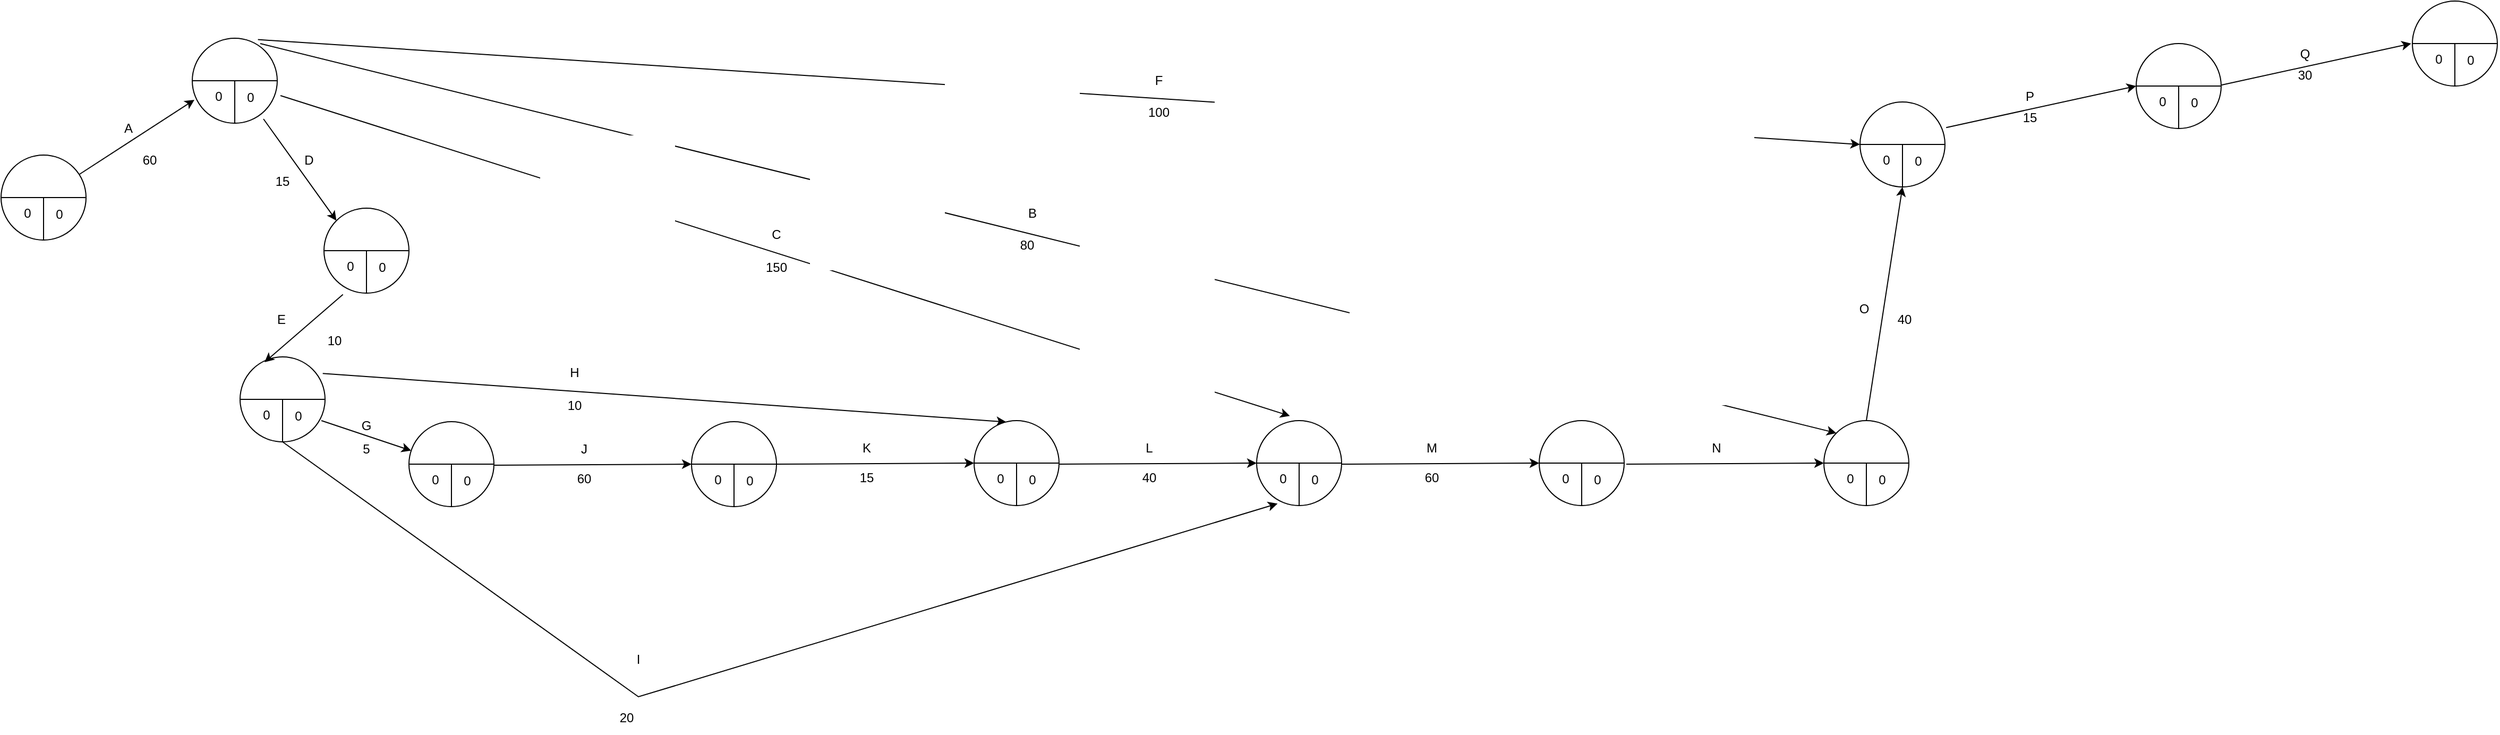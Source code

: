 <mxfile version="20.3.7" type="github">
  <diagram id="4UE8-Jyu3kTv8KnOeni6" name="Stránka-1">
    <mxGraphModel dx="1209" dy="1843" grid="1" gridSize="10" guides="1" tooltips="1" connect="1" arrows="1" fold="1" page="1" pageScale="1" pageWidth="827" pageHeight="1169" math="0" shadow="0">
      <root>
        <mxCell id="0" />
        <mxCell id="1" parent="0" />
        <mxCell id="TP10MBpGBiV2c0ffZKtO-1" value="" style="ellipse;whiteSpace=wrap;html=1;aspect=fixed;" vertex="1" parent="1">
          <mxGeometry x="210" y="-40" width="80" height="80" as="geometry" />
        </mxCell>
        <mxCell id="TP10MBpGBiV2c0ffZKtO-2" value="" style="endArrow=none;html=1;rounded=0;entryX=0;entryY=0.5;entryDx=0;entryDy=0;exitX=1;exitY=0.5;exitDx=0;exitDy=0;" edge="1" parent="1" source="TP10MBpGBiV2c0ffZKtO-1" target="TP10MBpGBiV2c0ffZKtO-1">
          <mxGeometry width="50" height="50" relative="1" as="geometry">
            <mxPoint x="510" y="220" as="sourcePoint" />
            <mxPoint x="560" y="170" as="targetPoint" />
          </mxGeometry>
        </mxCell>
        <mxCell id="TP10MBpGBiV2c0ffZKtO-3" value="" style="endArrow=none;html=1;rounded=0;exitX=0.5;exitY=1;exitDx=0;exitDy=0;" edge="1" parent="1" source="TP10MBpGBiV2c0ffZKtO-1">
          <mxGeometry width="50" height="50" relative="1" as="geometry">
            <mxPoint x="510" y="220" as="sourcePoint" />
            <mxPoint x="250" as="targetPoint" />
          </mxGeometry>
        </mxCell>
        <mxCell id="TP10MBpGBiV2c0ffZKtO-4" value="0" style="text;html=1;strokeColor=none;fillColor=none;align=center;verticalAlign=middle;whiteSpace=wrap;rounded=0;" vertex="1" parent="1">
          <mxGeometry x="220" width="30" height="30" as="geometry" />
        </mxCell>
        <mxCell id="TP10MBpGBiV2c0ffZKtO-5" value="0" style="text;html=1;strokeColor=none;fillColor=none;align=center;verticalAlign=middle;whiteSpace=wrap;rounded=0;" vertex="1" parent="1">
          <mxGeometry x="250" y="1" width="30" height="30" as="geometry" />
        </mxCell>
        <mxCell id="TP10MBpGBiV2c0ffZKtO-6" value="" style="ellipse;whiteSpace=wrap;html=1;aspect=fixed;" vertex="1" parent="1">
          <mxGeometry x="30" y="70" width="80" height="80" as="geometry" />
        </mxCell>
        <mxCell id="TP10MBpGBiV2c0ffZKtO-7" value="" style="endArrow=none;html=1;rounded=0;entryX=0;entryY=0.5;entryDx=0;entryDy=0;exitX=1;exitY=0.5;exitDx=0;exitDy=0;" edge="1" parent="1" source="TP10MBpGBiV2c0ffZKtO-6" target="TP10MBpGBiV2c0ffZKtO-6">
          <mxGeometry width="50" height="50" relative="1" as="geometry">
            <mxPoint x="330" y="330" as="sourcePoint" />
            <mxPoint x="380" y="280" as="targetPoint" />
          </mxGeometry>
        </mxCell>
        <mxCell id="TP10MBpGBiV2c0ffZKtO-8" value="" style="endArrow=none;html=1;rounded=0;exitX=0.5;exitY=1;exitDx=0;exitDy=0;" edge="1" parent="1" source="TP10MBpGBiV2c0ffZKtO-6">
          <mxGeometry width="50" height="50" relative="1" as="geometry">
            <mxPoint x="330" y="330" as="sourcePoint" />
            <mxPoint x="70" y="110" as="targetPoint" />
          </mxGeometry>
        </mxCell>
        <mxCell id="TP10MBpGBiV2c0ffZKtO-9" value="0" style="text;html=1;strokeColor=none;fillColor=none;align=center;verticalAlign=middle;whiteSpace=wrap;rounded=0;" vertex="1" parent="1">
          <mxGeometry x="40" y="110" width="30" height="30" as="geometry" />
        </mxCell>
        <mxCell id="TP10MBpGBiV2c0ffZKtO-10" value="0" style="text;html=1;strokeColor=none;fillColor=none;align=center;verticalAlign=middle;whiteSpace=wrap;rounded=0;" vertex="1" parent="1">
          <mxGeometry x="70" y="111" width="30" height="30" as="geometry" />
        </mxCell>
        <mxCell id="TP10MBpGBiV2c0ffZKtO-11" value="" style="endArrow=classic;html=1;rounded=0;entryX=0.025;entryY=0.725;entryDx=0;entryDy=0;entryPerimeter=0;" edge="1" parent="1" source="TP10MBpGBiV2c0ffZKtO-6" target="TP10MBpGBiV2c0ffZKtO-1">
          <mxGeometry width="50" height="50" relative="1" as="geometry">
            <mxPoint x="310" y="150" as="sourcePoint" />
            <mxPoint x="360" y="100" as="targetPoint" />
          </mxGeometry>
        </mxCell>
        <mxCell id="TP10MBpGBiV2c0ffZKtO-12" value="A" style="text;html=1;strokeColor=none;fillColor=none;align=center;verticalAlign=middle;whiteSpace=wrap;rounded=0;" vertex="1" parent="1">
          <mxGeometry x="120" y="30" width="60" height="30" as="geometry" />
        </mxCell>
        <mxCell id="TP10MBpGBiV2c0ffZKtO-13" value="60" style="text;html=1;strokeColor=none;fillColor=none;align=center;verticalAlign=middle;whiteSpace=wrap;rounded=0;" vertex="1" parent="1">
          <mxGeometry x="140" y="60" width="60" height="30" as="geometry" />
        </mxCell>
        <mxCell id="TP10MBpGBiV2c0ffZKtO-14" value="" style="endArrow=classic;html=1;rounded=0;entryX=0;entryY=0;entryDx=0;entryDy=0;exitX=0.8;exitY=0.063;exitDx=0;exitDy=0;exitPerimeter=0;" edge="1" parent="1" source="TP10MBpGBiV2c0ffZKtO-1" target="TP10MBpGBiV2c0ffZKtO-82">
          <mxGeometry width="50" height="50" relative="1" as="geometry">
            <mxPoint x="280.0" y="-19.75" as="sourcePoint" />
            <mxPoint x="319" y="-160" as="targetPoint" />
          </mxGeometry>
        </mxCell>
        <mxCell id="TP10MBpGBiV2c0ffZKtO-15" value="B" style="text;html=1;strokeColor=none;fillColor=none;align=center;verticalAlign=middle;whiteSpace=wrap;rounded=0;" vertex="1" parent="1">
          <mxGeometry x="971" y="110" width="60" height="30" as="geometry" />
        </mxCell>
        <mxCell id="TP10MBpGBiV2c0ffZKtO-16" value="80" style="text;html=1;strokeColor=none;fillColor=none;align=center;verticalAlign=middle;whiteSpace=wrap;rounded=0;" vertex="1" parent="1">
          <mxGeometry x="966" y="140" width="60" height="30" as="geometry" />
        </mxCell>
        <mxCell id="TP10MBpGBiV2c0ffZKtO-17" value="" style="endArrow=classic;html=1;rounded=0;exitX=1.038;exitY=0.675;exitDx=0;exitDy=0;exitPerimeter=0;entryX=0.391;entryY=-0.055;entryDx=0;entryDy=0;entryPerimeter=0;" edge="1" parent="1" source="TP10MBpGBiV2c0ffZKtO-1" target="TP10MBpGBiV2c0ffZKtO-66">
          <mxGeometry width="50" height="50" relative="1" as="geometry">
            <mxPoint x="290.0" y="-9.75" as="sourcePoint" />
            <mxPoint x="390" y="20" as="targetPoint" />
          </mxGeometry>
        </mxCell>
        <mxCell id="TP10MBpGBiV2c0ffZKtO-18" value="C" style="text;html=1;strokeColor=none;fillColor=none;align=center;verticalAlign=middle;whiteSpace=wrap;rounded=0;" vertex="1" parent="1">
          <mxGeometry x="730" y="130" width="60" height="30" as="geometry" />
        </mxCell>
        <mxCell id="TP10MBpGBiV2c0ffZKtO-19" value="150" style="text;html=1;strokeColor=none;fillColor=none;align=center;verticalAlign=middle;whiteSpace=wrap;rounded=0;" vertex="1" parent="1">
          <mxGeometry x="730" y="161" width="60" height="30" as="geometry" />
        </mxCell>
        <mxCell id="TP10MBpGBiV2c0ffZKtO-20" value="" style="ellipse;whiteSpace=wrap;html=1;aspect=fixed;" vertex="1" parent="1">
          <mxGeometry x="334" y="120" width="80" height="80" as="geometry" />
        </mxCell>
        <mxCell id="TP10MBpGBiV2c0ffZKtO-21" value="" style="endArrow=none;html=1;rounded=0;entryX=0;entryY=0.5;entryDx=0;entryDy=0;exitX=1;exitY=0.5;exitDx=0;exitDy=0;" edge="1" parent="1" source="TP10MBpGBiV2c0ffZKtO-20" target="TP10MBpGBiV2c0ffZKtO-20">
          <mxGeometry width="50" height="50" relative="1" as="geometry">
            <mxPoint x="634" y="380" as="sourcePoint" />
            <mxPoint x="684" y="330" as="targetPoint" />
          </mxGeometry>
        </mxCell>
        <mxCell id="TP10MBpGBiV2c0ffZKtO-22" value="" style="endArrow=none;html=1;rounded=0;exitX=0.5;exitY=1;exitDx=0;exitDy=0;" edge="1" parent="1" source="TP10MBpGBiV2c0ffZKtO-20">
          <mxGeometry width="50" height="50" relative="1" as="geometry">
            <mxPoint x="634" y="380" as="sourcePoint" />
            <mxPoint x="374" y="160" as="targetPoint" />
          </mxGeometry>
        </mxCell>
        <mxCell id="TP10MBpGBiV2c0ffZKtO-23" value="0" style="text;html=1;strokeColor=none;fillColor=none;align=center;verticalAlign=middle;whiteSpace=wrap;rounded=0;" vertex="1" parent="1">
          <mxGeometry x="344" y="160" width="30" height="30" as="geometry" />
        </mxCell>
        <mxCell id="TP10MBpGBiV2c0ffZKtO-24" value="0" style="text;html=1;strokeColor=none;fillColor=none;align=center;verticalAlign=middle;whiteSpace=wrap;rounded=0;" vertex="1" parent="1">
          <mxGeometry x="374" y="161" width="30" height="30" as="geometry" />
        </mxCell>
        <mxCell id="TP10MBpGBiV2c0ffZKtO-25" value="" style="endArrow=classic;html=1;rounded=0;entryX=0;entryY=0;entryDx=0;entryDy=0;exitX=0.838;exitY=0.95;exitDx=0;exitDy=0;exitPerimeter=0;" edge="1" parent="1" source="TP10MBpGBiV2c0ffZKtO-1" target="TP10MBpGBiV2c0ffZKtO-20">
          <mxGeometry width="50" height="50" relative="1" as="geometry">
            <mxPoint x="290.0" y="-9.75" as="sourcePoint" />
            <mxPoint x="384" y="-90" as="targetPoint" />
          </mxGeometry>
        </mxCell>
        <mxCell id="TP10MBpGBiV2c0ffZKtO-26" value="D" style="text;html=1;strokeColor=none;fillColor=none;align=center;verticalAlign=middle;whiteSpace=wrap;rounded=0;" vertex="1" parent="1">
          <mxGeometry x="290" y="60" width="60" height="30" as="geometry" />
        </mxCell>
        <mxCell id="TP10MBpGBiV2c0ffZKtO-27" value="15" style="text;html=1;strokeColor=none;fillColor=none;align=center;verticalAlign=middle;whiteSpace=wrap;rounded=0;" vertex="1" parent="1">
          <mxGeometry x="265" y="80" width="60" height="30" as="geometry" />
        </mxCell>
        <mxCell id="TP10MBpGBiV2c0ffZKtO-28" value="" style="ellipse;whiteSpace=wrap;html=1;aspect=fixed;" vertex="1" parent="1">
          <mxGeometry x="255" y="260" width="80" height="80" as="geometry" />
        </mxCell>
        <mxCell id="TP10MBpGBiV2c0ffZKtO-29" value="" style="endArrow=none;html=1;rounded=0;entryX=0;entryY=0.5;entryDx=0;entryDy=0;exitX=1;exitY=0.5;exitDx=0;exitDy=0;" edge="1" parent="1" source="TP10MBpGBiV2c0ffZKtO-28" target="TP10MBpGBiV2c0ffZKtO-28">
          <mxGeometry width="50" height="50" relative="1" as="geometry">
            <mxPoint x="555" y="520" as="sourcePoint" />
            <mxPoint x="605" y="470" as="targetPoint" />
          </mxGeometry>
        </mxCell>
        <mxCell id="TP10MBpGBiV2c0ffZKtO-30" value="" style="endArrow=none;html=1;rounded=0;exitX=0.5;exitY=1;exitDx=0;exitDy=0;" edge="1" parent="1" source="TP10MBpGBiV2c0ffZKtO-28">
          <mxGeometry width="50" height="50" relative="1" as="geometry">
            <mxPoint x="555" y="520" as="sourcePoint" />
            <mxPoint x="295" y="300" as="targetPoint" />
          </mxGeometry>
        </mxCell>
        <mxCell id="TP10MBpGBiV2c0ffZKtO-31" value="0" style="text;html=1;strokeColor=none;fillColor=none;align=center;verticalAlign=middle;whiteSpace=wrap;rounded=0;" vertex="1" parent="1">
          <mxGeometry x="265" y="300" width="30" height="30" as="geometry" />
        </mxCell>
        <mxCell id="TP10MBpGBiV2c0ffZKtO-32" value="0" style="text;html=1;strokeColor=none;fillColor=none;align=center;verticalAlign=middle;whiteSpace=wrap;rounded=0;" vertex="1" parent="1">
          <mxGeometry x="295" y="301" width="30" height="30" as="geometry" />
        </mxCell>
        <mxCell id="TP10MBpGBiV2c0ffZKtO-33" value="" style="endArrow=classic;html=1;rounded=0;entryX=0.288;entryY=0.063;entryDx=0;entryDy=0;entryPerimeter=0;exitX=0.223;exitY=1.016;exitDx=0;exitDy=0;exitPerimeter=0;" edge="1" parent="1" source="TP10MBpGBiV2c0ffZKtO-20" target="TP10MBpGBiV2c0ffZKtO-28">
          <mxGeometry width="50" height="50" relative="1" as="geometry">
            <mxPoint x="250" y="40" as="sourcePoint" />
            <mxPoint x="355.716" y="141.716" as="targetPoint" />
          </mxGeometry>
        </mxCell>
        <mxCell id="TP10MBpGBiV2c0ffZKtO-34" value="E" style="text;html=1;strokeColor=none;fillColor=none;align=center;verticalAlign=middle;whiteSpace=wrap;rounded=0;" vertex="1" parent="1">
          <mxGeometry x="264" y="210" width="60" height="30" as="geometry" />
        </mxCell>
        <mxCell id="TP10MBpGBiV2c0ffZKtO-35" value="10" style="text;html=1;strokeColor=none;fillColor=none;align=center;verticalAlign=middle;whiteSpace=wrap;rounded=0;" vertex="1" parent="1">
          <mxGeometry x="314" y="230" width="60" height="30" as="geometry" />
        </mxCell>
        <mxCell id="TP10MBpGBiV2c0ffZKtO-36" value="" style="ellipse;whiteSpace=wrap;html=1;aspect=fixed;" vertex="1" parent="1">
          <mxGeometry x="414" y="321" width="80" height="80" as="geometry" />
        </mxCell>
        <mxCell id="TP10MBpGBiV2c0ffZKtO-37" value="" style="endArrow=none;html=1;rounded=0;entryX=0;entryY=0.5;entryDx=0;entryDy=0;exitX=1;exitY=0.5;exitDx=0;exitDy=0;" edge="1" parent="1" source="TP10MBpGBiV2c0ffZKtO-36" target="TP10MBpGBiV2c0ffZKtO-36">
          <mxGeometry width="50" height="50" relative="1" as="geometry">
            <mxPoint x="714" y="581" as="sourcePoint" />
            <mxPoint x="764" y="531" as="targetPoint" />
          </mxGeometry>
        </mxCell>
        <mxCell id="TP10MBpGBiV2c0ffZKtO-38" value="" style="endArrow=none;html=1;rounded=0;exitX=0.5;exitY=1;exitDx=0;exitDy=0;" edge="1" parent="1" source="TP10MBpGBiV2c0ffZKtO-36">
          <mxGeometry width="50" height="50" relative="1" as="geometry">
            <mxPoint x="714" y="581" as="sourcePoint" />
            <mxPoint x="454" y="361" as="targetPoint" />
          </mxGeometry>
        </mxCell>
        <mxCell id="TP10MBpGBiV2c0ffZKtO-39" value="0" style="text;html=1;strokeColor=none;fillColor=none;align=center;verticalAlign=middle;whiteSpace=wrap;rounded=0;" vertex="1" parent="1">
          <mxGeometry x="424" y="361" width="30" height="30" as="geometry" />
        </mxCell>
        <mxCell id="TP10MBpGBiV2c0ffZKtO-40" value="0" style="text;html=1;strokeColor=none;fillColor=none;align=center;verticalAlign=middle;whiteSpace=wrap;rounded=0;" vertex="1" parent="1">
          <mxGeometry x="454" y="362" width="30" height="30" as="geometry" />
        </mxCell>
        <mxCell id="TP10MBpGBiV2c0ffZKtO-41" value="" style="endArrow=classic;html=1;rounded=0;" edge="1" parent="1" target="TP10MBpGBiV2c0ffZKtO-36">
          <mxGeometry width="50" height="50" relative="1" as="geometry">
            <mxPoint x="331.57" y="320.0" as="sourcePoint" />
            <mxPoint x="440" y="249.75" as="targetPoint" />
          </mxGeometry>
        </mxCell>
        <mxCell id="TP10MBpGBiV2c0ffZKtO-42" value="G" style="text;html=1;strokeColor=none;fillColor=none;align=center;verticalAlign=middle;whiteSpace=wrap;rounded=0;" vertex="1" parent="1">
          <mxGeometry x="344" y="310" width="60" height="30" as="geometry" />
        </mxCell>
        <mxCell id="TP10MBpGBiV2c0ffZKtO-43" value="5" style="text;html=1;strokeColor=none;fillColor=none;align=center;verticalAlign=middle;whiteSpace=wrap;rounded=0;" vertex="1" parent="1">
          <mxGeometry x="344" y="332" width="60" height="30" as="geometry" />
        </mxCell>
        <mxCell id="TP10MBpGBiV2c0ffZKtO-44" value="" style="endArrow=classic;html=1;rounded=0;entryX=0.377;entryY=0.016;entryDx=0;entryDy=0;entryPerimeter=0;exitX=0.973;exitY=0.195;exitDx=0;exitDy=0;exitPerimeter=0;" edge="1" parent="1" source="TP10MBpGBiV2c0ffZKtO-28" target="TP10MBpGBiV2c0ffZKtO-58">
          <mxGeometry width="50" height="50" relative="1" as="geometry">
            <mxPoint x="310" y="450" as="sourcePoint" />
            <mxPoint x="360" y="400" as="targetPoint" />
          </mxGeometry>
        </mxCell>
        <mxCell id="TP10MBpGBiV2c0ffZKtO-45" value="H" style="text;html=1;strokeColor=none;fillColor=none;align=center;verticalAlign=middle;whiteSpace=wrap;rounded=0;" vertex="1" parent="1">
          <mxGeometry x="540" y="260" width="60" height="30" as="geometry" />
        </mxCell>
        <mxCell id="TP10MBpGBiV2c0ffZKtO-46" value="10" style="text;html=1;strokeColor=none;fillColor=none;align=center;verticalAlign=middle;whiteSpace=wrap;rounded=0;" vertex="1" parent="1">
          <mxGeometry x="540" y="291" width="60" height="30" as="geometry" />
        </mxCell>
        <mxCell id="TP10MBpGBiV2c0ffZKtO-47" value="" style="endArrow=classic;html=1;rounded=0;entryX=0.246;entryY=0.977;entryDx=0;entryDy=0;entryPerimeter=0;exitX=0.5;exitY=1;exitDx=0;exitDy=0;" edge="1" parent="1" source="TP10MBpGBiV2c0ffZKtO-28" target="TP10MBpGBiV2c0ffZKtO-66">
          <mxGeometry width="50" height="50" relative="1" as="geometry">
            <mxPoint x="370" y="480" as="sourcePoint" />
            <mxPoint x="470.04" y="660" as="targetPoint" />
            <Array as="points">
              <mxPoint x="630" y="580" />
            </Array>
          </mxGeometry>
        </mxCell>
        <mxCell id="TP10MBpGBiV2c0ffZKtO-48" value="I" style="text;html=1;strokeColor=none;fillColor=none;align=center;verticalAlign=middle;whiteSpace=wrap;rounded=0;" vertex="1" parent="1">
          <mxGeometry x="600" y="530" width="60" height="30" as="geometry" />
        </mxCell>
        <mxCell id="TP10MBpGBiV2c0ffZKtO-49" value="20" style="text;html=1;strokeColor=none;fillColor=none;align=center;verticalAlign=middle;whiteSpace=wrap;rounded=0;" vertex="1" parent="1">
          <mxGeometry x="589" y="585" width="60" height="30" as="geometry" />
        </mxCell>
        <mxCell id="TP10MBpGBiV2c0ffZKtO-50" value="" style="ellipse;whiteSpace=wrap;html=1;aspect=fixed;" vertex="1" parent="1">
          <mxGeometry x="680" y="321" width="80" height="80" as="geometry" />
        </mxCell>
        <mxCell id="TP10MBpGBiV2c0ffZKtO-51" value="" style="endArrow=none;html=1;rounded=0;entryX=0;entryY=0.5;entryDx=0;entryDy=0;exitX=1;exitY=0.5;exitDx=0;exitDy=0;" edge="1" parent="1" source="TP10MBpGBiV2c0ffZKtO-50" target="TP10MBpGBiV2c0ffZKtO-50">
          <mxGeometry width="50" height="50" relative="1" as="geometry">
            <mxPoint x="980" y="581" as="sourcePoint" />
            <mxPoint x="1030" y="531" as="targetPoint" />
          </mxGeometry>
        </mxCell>
        <mxCell id="TP10MBpGBiV2c0ffZKtO-52" value="" style="endArrow=none;html=1;rounded=0;exitX=0.5;exitY=1;exitDx=0;exitDy=0;" edge="1" parent="1" source="TP10MBpGBiV2c0ffZKtO-50">
          <mxGeometry width="50" height="50" relative="1" as="geometry">
            <mxPoint x="980" y="581" as="sourcePoint" />
            <mxPoint x="720" y="361" as="targetPoint" />
          </mxGeometry>
        </mxCell>
        <mxCell id="TP10MBpGBiV2c0ffZKtO-53" value="0" style="text;html=1;strokeColor=none;fillColor=none;align=center;verticalAlign=middle;whiteSpace=wrap;rounded=0;" vertex="1" parent="1">
          <mxGeometry x="690" y="361" width="30" height="30" as="geometry" />
        </mxCell>
        <mxCell id="TP10MBpGBiV2c0ffZKtO-54" value="0" style="text;html=1;strokeColor=none;fillColor=none;align=center;verticalAlign=middle;whiteSpace=wrap;rounded=0;" vertex="1" parent="1">
          <mxGeometry x="720" y="362" width="30" height="30" as="geometry" />
        </mxCell>
        <mxCell id="TP10MBpGBiV2c0ffZKtO-55" value="" style="endArrow=classic;html=1;rounded=0;entryX=0;entryY=0.5;entryDx=0;entryDy=0;" edge="1" parent="1" target="TP10MBpGBiV2c0ffZKtO-50">
          <mxGeometry width="50" height="50" relative="1" as="geometry">
            <mxPoint x="494" y="362" as="sourcePoint" />
            <mxPoint x="544" y="312" as="targetPoint" />
          </mxGeometry>
        </mxCell>
        <mxCell id="TP10MBpGBiV2c0ffZKtO-56" value="J" style="text;html=1;strokeColor=none;fillColor=none;align=center;verticalAlign=middle;whiteSpace=wrap;rounded=0;" vertex="1" parent="1">
          <mxGeometry x="549" y="332" width="60" height="30" as="geometry" />
        </mxCell>
        <mxCell id="TP10MBpGBiV2c0ffZKtO-57" value="60" style="text;html=1;strokeColor=none;fillColor=none;align=center;verticalAlign=middle;whiteSpace=wrap;rounded=0;" vertex="1" parent="1">
          <mxGeometry x="549" y="360" width="60" height="30" as="geometry" />
        </mxCell>
        <mxCell id="TP10MBpGBiV2c0ffZKtO-58" value="" style="ellipse;whiteSpace=wrap;html=1;aspect=fixed;" vertex="1" parent="1">
          <mxGeometry x="946" y="320" width="80" height="80" as="geometry" />
        </mxCell>
        <mxCell id="TP10MBpGBiV2c0ffZKtO-59" value="" style="endArrow=none;html=1;rounded=0;entryX=0;entryY=0.5;entryDx=0;entryDy=0;exitX=1;exitY=0.5;exitDx=0;exitDy=0;" edge="1" parent="1" source="TP10MBpGBiV2c0ffZKtO-58" target="TP10MBpGBiV2c0ffZKtO-58">
          <mxGeometry width="50" height="50" relative="1" as="geometry">
            <mxPoint x="1246" y="580" as="sourcePoint" />
            <mxPoint x="1296" y="530" as="targetPoint" />
          </mxGeometry>
        </mxCell>
        <mxCell id="TP10MBpGBiV2c0ffZKtO-60" value="" style="endArrow=none;html=1;rounded=0;exitX=0.5;exitY=1;exitDx=0;exitDy=0;" edge="1" parent="1" source="TP10MBpGBiV2c0ffZKtO-58">
          <mxGeometry width="50" height="50" relative="1" as="geometry">
            <mxPoint x="1246" y="580" as="sourcePoint" />
            <mxPoint x="986" y="360" as="targetPoint" />
          </mxGeometry>
        </mxCell>
        <mxCell id="TP10MBpGBiV2c0ffZKtO-61" value="0" style="text;html=1;strokeColor=none;fillColor=none;align=center;verticalAlign=middle;whiteSpace=wrap;rounded=0;" vertex="1" parent="1">
          <mxGeometry x="956" y="360" width="30" height="30" as="geometry" />
        </mxCell>
        <mxCell id="TP10MBpGBiV2c0ffZKtO-62" value="0" style="text;html=1;strokeColor=none;fillColor=none;align=center;verticalAlign=middle;whiteSpace=wrap;rounded=0;" vertex="1" parent="1">
          <mxGeometry x="986" y="361" width="30" height="30" as="geometry" />
        </mxCell>
        <mxCell id="TP10MBpGBiV2c0ffZKtO-63" value="" style="endArrow=classic;html=1;rounded=0;entryX=0;entryY=0.5;entryDx=0;entryDy=0;" edge="1" parent="1" target="TP10MBpGBiV2c0ffZKtO-58">
          <mxGeometry width="50" height="50" relative="1" as="geometry">
            <mxPoint x="760" y="361" as="sourcePoint" />
            <mxPoint x="810" y="311" as="targetPoint" />
          </mxGeometry>
        </mxCell>
        <mxCell id="TP10MBpGBiV2c0ffZKtO-64" value="K" style="text;html=1;strokeColor=none;fillColor=none;align=center;verticalAlign=middle;whiteSpace=wrap;rounded=0;" vertex="1" parent="1">
          <mxGeometry x="815" y="331" width="60" height="30" as="geometry" />
        </mxCell>
        <mxCell id="TP10MBpGBiV2c0ffZKtO-65" value="15" style="text;html=1;strokeColor=none;fillColor=none;align=center;verticalAlign=middle;whiteSpace=wrap;rounded=0;" vertex="1" parent="1">
          <mxGeometry x="815" y="359" width="60" height="30" as="geometry" />
        </mxCell>
        <mxCell id="TP10MBpGBiV2c0ffZKtO-66" value="" style="ellipse;whiteSpace=wrap;html=1;aspect=fixed;" vertex="1" parent="1">
          <mxGeometry x="1212" y="320" width="80" height="80" as="geometry" />
        </mxCell>
        <mxCell id="TP10MBpGBiV2c0ffZKtO-67" value="" style="endArrow=none;html=1;rounded=0;entryX=0;entryY=0.5;entryDx=0;entryDy=0;exitX=1;exitY=0.5;exitDx=0;exitDy=0;" edge="1" parent="1" source="TP10MBpGBiV2c0ffZKtO-66" target="TP10MBpGBiV2c0ffZKtO-66">
          <mxGeometry width="50" height="50" relative="1" as="geometry">
            <mxPoint x="1512" y="580" as="sourcePoint" />
            <mxPoint x="1562" y="530" as="targetPoint" />
          </mxGeometry>
        </mxCell>
        <mxCell id="TP10MBpGBiV2c0ffZKtO-68" value="" style="endArrow=none;html=1;rounded=0;exitX=0.5;exitY=1;exitDx=0;exitDy=0;" edge="1" parent="1" source="TP10MBpGBiV2c0ffZKtO-66">
          <mxGeometry width="50" height="50" relative="1" as="geometry">
            <mxPoint x="1512" y="580" as="sourcePoint" />
            <mxPoint x="1252" y="360" as="targetPoint" />
          </mxGeometry>
        </mxCell>
        <mxCell id="TP10MBpGBiV2c0ffZKtO-69" value="0" style="text;html=1;strokeColor=none;fillColor=none;align=center;verticalAlign=middle;whiteSpace=wrap;rounded=0;" vertex="1" parent="1">
          <mxGeometry x="1222" y="360" width="30" height="30" as="geometry" />
        </mxCell>
        <mxCell id="TP10MBpGBiV2c0ffZKtO-70" value="0" style="text;html=1;strokeColor=none;fillColor=none;align=center;verticalAlign=middle;whiteSpace=wrap;rounded=0;" vertex="1" parent="1">
          <mxGeometry x="1252" y="361" width="30" height="30" as="geometry" />
        </mxCell>
        <mxCell id="TP10MBpGBiV2c0ffZKtO-71" value="" style="endArrow=classic;html=1;rounded=0;entryX=0;entryY=0.5;entryDx=0;entryDy=0;" edge="1" parent="1" target="TP10MBpGBiV2c0ffZKtO-66">
          <mxGeometry width="50" height="50" relative="1" as="geometry">
            <mxPoint x="1026" y="361" as="sourcePoint" />
            <mxPoint x="1076" y="311" as="targetPoint" />
          </mxGeometry>
        </mxCell>
        <mxCell id="TP10MBpGBiV2c0ffZKtO-72" value="L" style="text;html=1;strokeColor=none;fillColor=none;align=center;verticalAlign=middle;whiteSpace=wrap;rounded=0;" vertex="1" parent="1">
          <mxGeometry x="1081" y="331" width="60" height="30" as="geometry" />
        </mxCell>
        <mxCell id="TP10MBpGBiV2c0ffZKtO-73" value="40" style="text;html=1;strokeColor=none;fillColor=none;align=center;verticalAlign=middle;whiteSpace=wrap;rounded=0;" vertex="1" parent="1">
          <mxGeometry x="1081" y="359" width="60" height="30" as="geometry" />
        </mxCell>
        <mxCell id="TP10MBpGBiV2c0ffZKtO-74" value="" style="ellipse;whiteSpace=wrap;html=1;aspect=fixed;" vertex="1" parent="1">
          <mxGeometry x="1478" y="320" width="80" height="80" as="geometry" />
        </mxCell>
        <mxCell id="TP10MBpGBiV2c0ffZKtO-75" value="" style="endArrow=none;html=1;rounded=0;entryX=0;entryY=0.5;entryDx=0;entryDy=0;exitX=1;exitY=0.5;exitDx=0;exitDy=0;" edge="1" parent="1" source="TP10MBpGBiV2c0ffZKtO-74" target="TP10MBpGBiV2c0ffZKtO-74">
          <mxGeometry width="50" height="50" relative="1" as="geometry">
            <mxPoint x="1778" y="580" as="sourcePoint" />
            <mxPoint x="1828" y="530" as="targetPoint" />
          </mxGeometry>
        </mxCell>
        <mxCell id="TP10MBpGBiV2c0ffZKtO-76" value="" style="endArrow=none;html=1;rounded=0;exitX=0.5;exitY=1;exitDx=0;exitDy=0;" edge="1" parent="1" source="TP10MBpGBiV2c0ffZKtO-74">
          <mxGeometry width="50" height="50" relative="1" as="geometry">
            <mxPoint x="1778" y="580" as="sourcePoint" />
            <mxPoint x="1518" y="360" as="targetPoint" />
          </mxGeometry>
        </mxCell>
        <mxCell id="TP10MBpGBiV2c0ffZKtO-77" value="0" style="text;html=1;strokeColor=none;fillColor=none;align=center;verticalAlign=middle;whiteSpace=wrap;rounded=0;" vertex="1" parent="1">
          <mxGeometry x="1488" y="360" width="30" height="30" as="geometry" />
        </mxCell>
        <mxCell id="TP10MBpGBiV2c0ffZKtO-78" value="0" style="text;html=1;strokeColor=none;fillColor=none;align=center;verticalAlign=middle;whiteSpace=wrap;rounded=0;" vertex="1" parent="1">
          <mxGeometry x="1518" y="361" width="30" height="30" as="geometry" />
        </mxCell>
        <mxCell id="TP10MBpGBiV2c0ffZKtO-79" value="" style="endArrow=classic;html=1;rounded=0;entryX=0;entryY=0.5;entryDx=0;entryDy=0;" edge="1" parent="1" target="TP10MBpGBiV2c0ffZKtO-74">
          <mxGeometry width="50" height="50" relative="1" as="geometry">
            <mxPoint x="1292" y="361" as="sourcePoint" />
            <mxPoint x="1342" y="311" as="targetPoint" />
          </mxGeometry>
        </mxCell>
        <mxCell id="TP10MBpGBiV2c0ffZKtO-80" value="M" style="text;html=1;strokeColor=none;fillColor=none;align=center;verticalAlign=middle;whiteSpace=wrap;rounded=0;" vertex="1" parent="1">
          <mxGeometry x="1347" y="331" width="60" height="30" as="geometry" />
        </mxCell>
        <mxCell id="TP10MBpGBiV2c0ffZKtO-81" value="60" style="text;html=1;strokeColor=none;fillColor=none;align=center;verticalAlign=middle;whiteSpace=wrap;rounded=0;" vertex="1" parent="1">
          <mxGeometry x="1347" y="359" width="60" height="30" as="geometry" />
        </mxCell>
        <mxCell id="TP10MBpGBiV2c0ffZKtO-82" value="" style="ellipse;whiteSpace=wrap;html=1;aspect=fixed;" vertex="1" parent="1">
          <mxGeometry x="1746" y="320" width="80" height="80" as="geometry" />
        </mxCell>
        <mxCell id="TP10MBpGBiV2c0ffZKtO-83" value="" style="endArrow=none;html=1;rounded=0;entryX=0;entryY=0.5;entryDx=0;entryDy=0;exitX=1;exitY=0.5;exitDx=0;exitDy=0;" edge="1" parent="1" source="TP10MBpGBiV2c0ffZKtO-82" target="TP10MBpGBiV2c0ffZKtO-82">
          <mxGeometry width="50" height="50" relative="1" as="geometry">
            <mxPoint x="2046" y="580" as="sourcePoint" />
            <mxPoint x="2096" y="530" as="targetPoint" />
          </mxGeometry>
        </mxCell>
        <mxCell id="TP10MBpGBiV2c0ffZKtO-84" value="" style="endArrow=none;html=1;rounded=0;exitX=0.5;exitY=1;exitDx=0;exitDy=0;" edge="1" parent="1" source="TP10MBpGBiV2c0ffZKtO-82">
          <mxGeometry width="50" height="50" relative="1" as="geometry">
            <mxPoint x="2046" y="580" as="sourcePoint" />
            <mxPoint x="1786" y="360" as="targetPoint" />
          </mxGeometry>
        </mxCell>
        <mxCell id="TP10MBpGBiV2c0ffZKtO-85" value="0" style="text;html=1;strokeColor=none;fillColor=none;align=center;verticalAlign=middle;whiteSpace=wrap;rounded=0;" vertex="1" parent="1">
          <mxGeometry x="1756" y="360" width="30" height="30" as="geometry" />
        </mxCell>
        <mxCell id="TP10MBpGBiV2c0ffZKtO-86" value="0" style="text;html=1;strokeColor=none;fillColor=none;align=center;verticalAlign=middle;whiteSpace=wrap;rounded=0;" vertex="1" parent="1">
          <mxGeometry x="1786" y="361" width="30" height="30" as="geometry" />
        </mxCell>
        <mxCell id="TP10MBpGBiV2c0ffZKtO-87" value="" style="endArrow=classic;html=1;rounded=0;entryX=0;entryY=0.5;entryDx=0;entryDy=0;" edge="1" parent="1" target="TP10MBpGBiV2c0ffZKtO-82">
          <mxGeometry width="50" height="50" relative="1" as="geometry">
            <mxPoint x="1560" y="361" as="sourcePoint" />
            <mxPoint x="1610" y="311" as="targetPoint" />
          </mxGeometry>
        </mxCell>
        <mxCell id="TP10MBpGBiV2c0ffZKtO-88" value="N" style="text;html=1;strokeColor=none;fillColor=none;align=center;verticalAlign=middle;whiteSpace=wrap;rounded=0;" vertex="1" parent="1">
          <mxGeometry x="1615" y="331" width="60" height="30" as="geometry" />
        </mxCell>
        <mxCell id="TP10MBpGBiV2c0ffZKtO-89" value="40" style="text;html=1;strokeColor=none;fillColor=none;align=center;verticalAlign=middle;whiteSpace=wrap;rounded=0;" vertex="1" parent="1">
          <mxGeometry x="1792" y="210" width="60" height="30" as="geometry" />
        </mxCell>
        <mxCell id="TP10MBpGBiV2c0ffZKtO-90" value="" style="ellipse;whiteSpace=wrap;html=1;aspect=fixed;" vertex="1" parent="1">
          <mxGeometry x="1780" y="20" width="80" height="80" as="geometry" />
        </mxCell>
        <mxCell id="TP10MBpGBiV2c0ffZKtO-91" value="" style="endArrow=none;html=1;rounded=0;entryX=0;entryY=0.5;entryDx=0;entryDy=0;exitX=1;exitY=0.5;exitDx=0;exitDy=0;" edge="1" parent="1" source="TP10MBpGBiV2c0ffZKtO-90" target="TP10MBpGBiV2c0ffZKtO-90">
          <mxGeometry width="50" height="50" relative="1" as="geometry">
            <mxPoint x="2080" y="280" as="sourcePoint" />
            <mxPoint x="2130" y="230" as="targetPoint" />
          </mxGeometry>
        </mxCell>
        <mxCell id="TP10MBpGBiV2c0ffZKtO-92" value="" style="endArrow=none;html=1;rounded=0;exitX=0.5;exitY=1;exitDx=0;exitDy=0;" edge="1" parent="1" source="TP10MBpGBiV2c0ffZKtO-90">
          <mxGeometry width="50" height="50" relative="1" as="geometry">
            <mxPoint x="2080" y="280" as="sourcePoint" />
            <mxPoint x="1820.0" y="60" as="targetPoint" />
          </mxGeometry>
        </mxCell>
        <mxCell id="TP10MBpGBiV2c0ffZKtO-93" value="0" style="text;html=1;strokeColor=none;fillColor=none;align=center;verticalAlign=middle;whiteSpace=wrap;rounded=0;" vertex="1" parent="1">
          <mxGeometry x="1790" y="60" width="30" height="30" as="geometry" />
        </mxCell>
        <mxCell id="TP10MBpGBiV2c0ffZKtO-94" value="0" style="text;html=1;strokeColor=none;fillColor=none;align=center;verticalAlign=middle;whiteSpace=wrap;rounded=0;" vertex="1" parent="1">
          <mxGeometry x="1820" y="61" width="30" height="30" as="geometry" />
        </mxCell>
        <mxCell id="TP10MBpGBiV2c0ffZKtO-95" value="" style="endArrow=classic;html=1;rounded=0;exitX=0.5;exitY=0;exitDx=0;exitDy=0;" edge="1" parent="1" source="TP10MBpGBiV2c0ffZKtO-82">
          <mxGeometry width="50" height="50" relative="1" as="geometry">
            <mxPoint x="1570" y="371" as="sourcePoint" />
            <mxPoint x="1820" y="100" as="targetPoint" />
          </mxGeometry>
        </mxCell>
        <mxCell id="TP10MBpGBiV2c0ffZKtO-96" value="O" style="text;html=1;strokeColor=none;fillColor=none;align=center;verticalAlign=middle;whiteSpace=wrap;rounded=0;" vertex="1" parent="1">
          <mxGeometry x="1754" y="200" width="60" height="30" as="geometry" />
        </mxCell>
        <mxCell id="TP10MBpGBiV2c0ffZKtO-97" value="" style="endArrow=classic;html=1;rounded=0;exitX=0.773;exitY=0.016;exitDx=0;exitDy=0;exitPerimeter=0;entryX=0;entryY=0.5;entryDx=0;entryDy=0;" edge="1" parent="1" source="TP10MBpGBiV2c0ffZKtO-1" target="TP10MBpGBiV2c0ffZKtO-90">
          <mxGeometry width="50" height="50" relative="1" as="geometry">
            <mxPoint x="870" y="200" as="sourcePoint" />
            <mxPoint x="1666.0" y="-240" as="targetPoint" />
          </mxGeometry>
        </mxCell>
        <mxCell id="TP10MBpGBiV2c0ffZKtO-98" value="F" style="text;html=1;strokeColor=none;fillColor=none;align=center;verticalAlign=middle;whiteSpace=wrap;rounded=0;" vertex="1" parent="1">
          <mxGeometry x="1090" y="-15" width="60" height="30" as="geometry" />
        </mxCell>
        <mxCell id="TP10MBpGBiV2c0ffZKtO-99" value="100" style="text;html=1;strokeColor=none;fillColor=none;align=center;verticalAlign=middle;whiteSpace=wrap;rounded=0;" vertex="1" parent="1">
          <mxGeometry x="1090" y="15" width="60" height="30" as="geometry" />
        </mxCell>
        <mxCell id="TP10MBpGBiV2c0ffZKtO-100" value="" style="ellipse;whiteSpace=wrap;html=1;aspect=fixed;" vertex="1" parent="1">
          <mxGeometry x="2040" y="-35" width="80" height="80" as="geometry" />
        </mxCell>
        <mxCell id="TP10MBpGBiV2c0ffZKtO-101" value="" style="endArrow=none;html=1;rounded=0;entryX=0;entryY=0.5;entryDx=0;entryDy=0;exitX=1;exitY=0.5;exitDx=0;exitDy=0;" edge="1" parent="1" source="TP10MBpGBiV2c0ffZKtO-100" target="TP10MBpGBiV2c0ffZKtO-100">
          <mxGeometry width="50" height="50" relative="1" as="geometry">
            <mxPoint x="2340" y="225" as="sourcePoint" />
            <mxPoint x="2390" y="175" as="targetPoint" />
          </mxGeometry>
        </mxCell>
        <mxCell id="TP10MBpGBiV2c0ffZKtO-102" value="" style="endArrow=none;html=1;rounded=0;exitX=0.5;exitY=1;exitDx=0;exitDy=0;" edge="1" parent="1" source="TP10MBpGBiV2c0ffZKtO-100">
          <mxGeometry width="50" height="50" relative="1" as="geometry">
            <mxPoint x="2340" y="225" as="sourcePoint" />
            <mxPoint x="2080.0" y="5" as="targetPoint" />
          </mxGeometry>
        </mxCell>
        <mxCell id="TP10MBpGBiV2c0ffZKtO-103" value="0" style="text;html=1;strokeColor=none;fillColor=none;align=center;verticalAlign=middle;whiteSpace=wrap;rounded=0;" vertex="1" parent="1">
          <mxGeometry x="2050" y="5" width="30" height="30" as="geometry" />
        </mxCell>
        <mxCell id="TP10MBpGBiV2c0ffZKtO-104" value="0" style="text;html=1;strokeColor=none;fillColor=none;align=center;verticalAlign=middle;whiteSpace=wrap;rounded=0;" vertex="1" parent="1">
          <mxGeometry x="2080" y="6" width="30" height="30" as="geometry" />
        </mxCell>
        <mxCell id="TP10MBpGBiV2c0ffZKtO-105" value="" style="endArrow=classic;html=1;rounded=0;entryX=0;entryY=0.5;entryDx=0;entryDy=0;exitX=1.014;exitY=0.301;exitDx=0;exitDy=0;exitPerimeter=0;" edge="1" parent="1" source="TP10MBpGBiV2c0ffZKtO-90" target="TP10MBpGBiV2c0ffZKtO-100">
          <mxGeometry width="50" height="50" relative="1" as="geometry">
            <mxPoint x="1790" y="-70" as="sourcePoint" />
            <mxPoint x="1840" y="-120" as="targetPoint" />
          </mxGeometry>
        </mxCell>
        <mxCell id="TP10MBpGBiV2c0ffZKtO-106" value="P" style="text;html=1;strokeColor=none;fillColor=none;align=center;verticalAlign=middle;whiteSpace=wrap;rounded=0;" vertex="1" parent="1">
          <mxGeometry x="1910" width="60" height="30" as="geometry" />
        </mxCell>
        <mxCell id="TP10MBpGBiV2c0ffZKtO-107" value="15" style="text;html=1;strokeColor=none;fillColor=none;align=center;verticalAlign=middle;whiteSpace=wrap;rounded=0;" vertex="1" parent="1">
          <mxGeometry x="1910" y="20" width="60" height="30" as="geometry" />
        </mxCell>
        <mxCell id="TP10MBpGBiV2c0ffZKtO-108" value="" style="ellipse;whiteSpace=wrap;html=1;aspect=fixed;" vertex="1" parent="1">
          <mxGeometry x="2300" y="-75" width="80" height="80" as="geometry" />
        </mxCell>
        <mxCell id="TP10MBpGBiV2c0ffZKtO-109" value="" style="endArrow=none;html=1;rounded=0;entryX=0;entryY=0.5;entryDx=0;entryDy=0;exitX=1;exitY=0.5;exitDx=0;exitDy=0;" edge="1" parent="1" source="TP10MBpGBiV2c0ffZKtO-108" target="TP10MBpGBiV2c0ffZKtO-108">
          <mxGeometry width="50" height="50" relative="1" as="geometry">
            <mxPoint x="2600" y="185" as="sourcePoint" />
            <mxPoint x="2650" y="135" as="targetPoint" />
          </mxGeometry>
        </mxCell>
        <mxCell id="TP10MBpGBiV2c0ffZKtO-110" value="" style="endArrow=none;html=1;rounded=0;exitX=0.5;exitY=1;exitDx=0;exitDy=0;" edge="1" parent="1" source="TP10MBpGBiV2c0ffZKtO-108">
          <mxGeometry width="50" height="50" relative="1" as="geometry">
            <mxPoint x="2600" y="185" as="sourcePoint" />
            <mxPoint x="2340" y="-35" as="targetPoint" />
          </mxGeometry>
        </mxCell>
        <mxCell id="TP10MBpGBiV2c0ffZKtO-111" value="0" style="text;html=1;strokeColor=none;fillColor=none;align=center;verticalAlign=middle;whiteSpace=wrap;rounded=0;" vertex="1" parent="1">
          <mxGeometry x="2310" y="-35" width="30" height="30" as="geometry" />
        </mxCell>
        <mxCell id="TP10MBpGBiV2c0ffZKtO-112" value="0" style="text;html=1;strokeColor=none;fillColor=none;align=center;verticalAlign=middle;whiteSpace=wrap;rounded=0;" vertex="1" parent="1">
          <mxGeometry x="2340" y="-34" width="30" height="30" as="geometry" />
        </mxCell>
        <mxCell id="TP10MBpGBiV2c0ffZKtO-113" value="" style="endArrow=classic;html=1;rounded=0;entryX=0;entryY=0.5;entryDx=0;entryDy=0;exitX=1.014;exitY=0.301;exitDx=0;exitDy=0;exitPerimeter=0;" edge="1" parent="1">
          <mxGeometry width="50" height="50" relative="1" as="geometry">
            <mxPoint x="2120.0" y="4.08" as="sourcePoint" />
            <mxPoint x="2298.88" y="-35" as="targetPoint" />
          </mxGeometry>
        </mxCell>
        <mxCell id="TP10MBpGBiV2c0ffZKtO-114" value="Q" style="text;html=1;strokeColor=none;fillColor=none;align=center;verticalAlign=middle;whiteSpace=wrap;rounded=0;" vertex="1" parent="1">
          <mxGeometry x="2168.88" y="-40" width="60" height="30" as="geometry" />
        </mxCell>
        <mxCell id="TP10MBpGBiV2c0ffZKtO-115" value="30" style="text;html=1;strokeColor=none;fillColor=none;align=center;verticalAlign=middle;whiteSpace=wrap;rounded=0;" vertex="1" parent="1">
          <mxGeometry x="2168.88" y="-20" width="60" height="30" as="geometry" />
        </mxCell>
      </root>
    </mxGraphModel>
  </diagram>
</mxfile>

